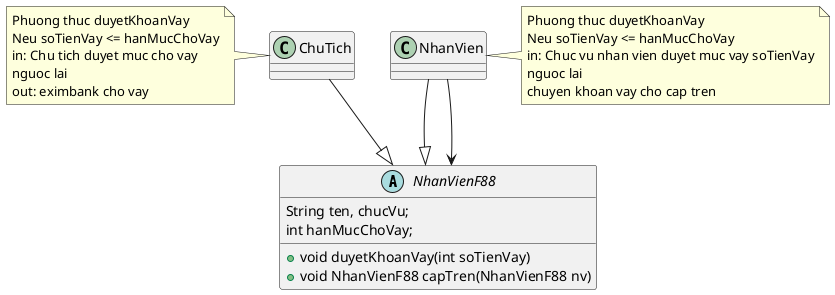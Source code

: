 @startuml
'https://plantuml.com/sequence-diagram

abstract NhanVienF88{
String ten, chucVu;
int hanMucChoVay;
+ void duyetKhoanVay(int soTienVay)
+ void NhanVienF88 capTren(NhanVienF88 nv)
}
class NhanVien{}
class ChuTich{}

note left of ChuTich{
Phuong thuc duyetKhoanVay
Neu soTienVay <= hanMucChoVay
in: Chu tich duyet muc cho vay
nguoc lai
out: eximbank cho vay
}

note right of NhanVien{
Phuong thuc duyetKhoanVay
Neu soTienVay <= hanMucChoVay
in: Chuc vu nhan vien duyet muc vay soTienVay
nguoc lai
chuyen khoan vay cho cap tren
}
ChuTich --|> NhanVienF88
NhanVien --|> NhanVienF88
NhanVien --> NhanVienF88
@enduml